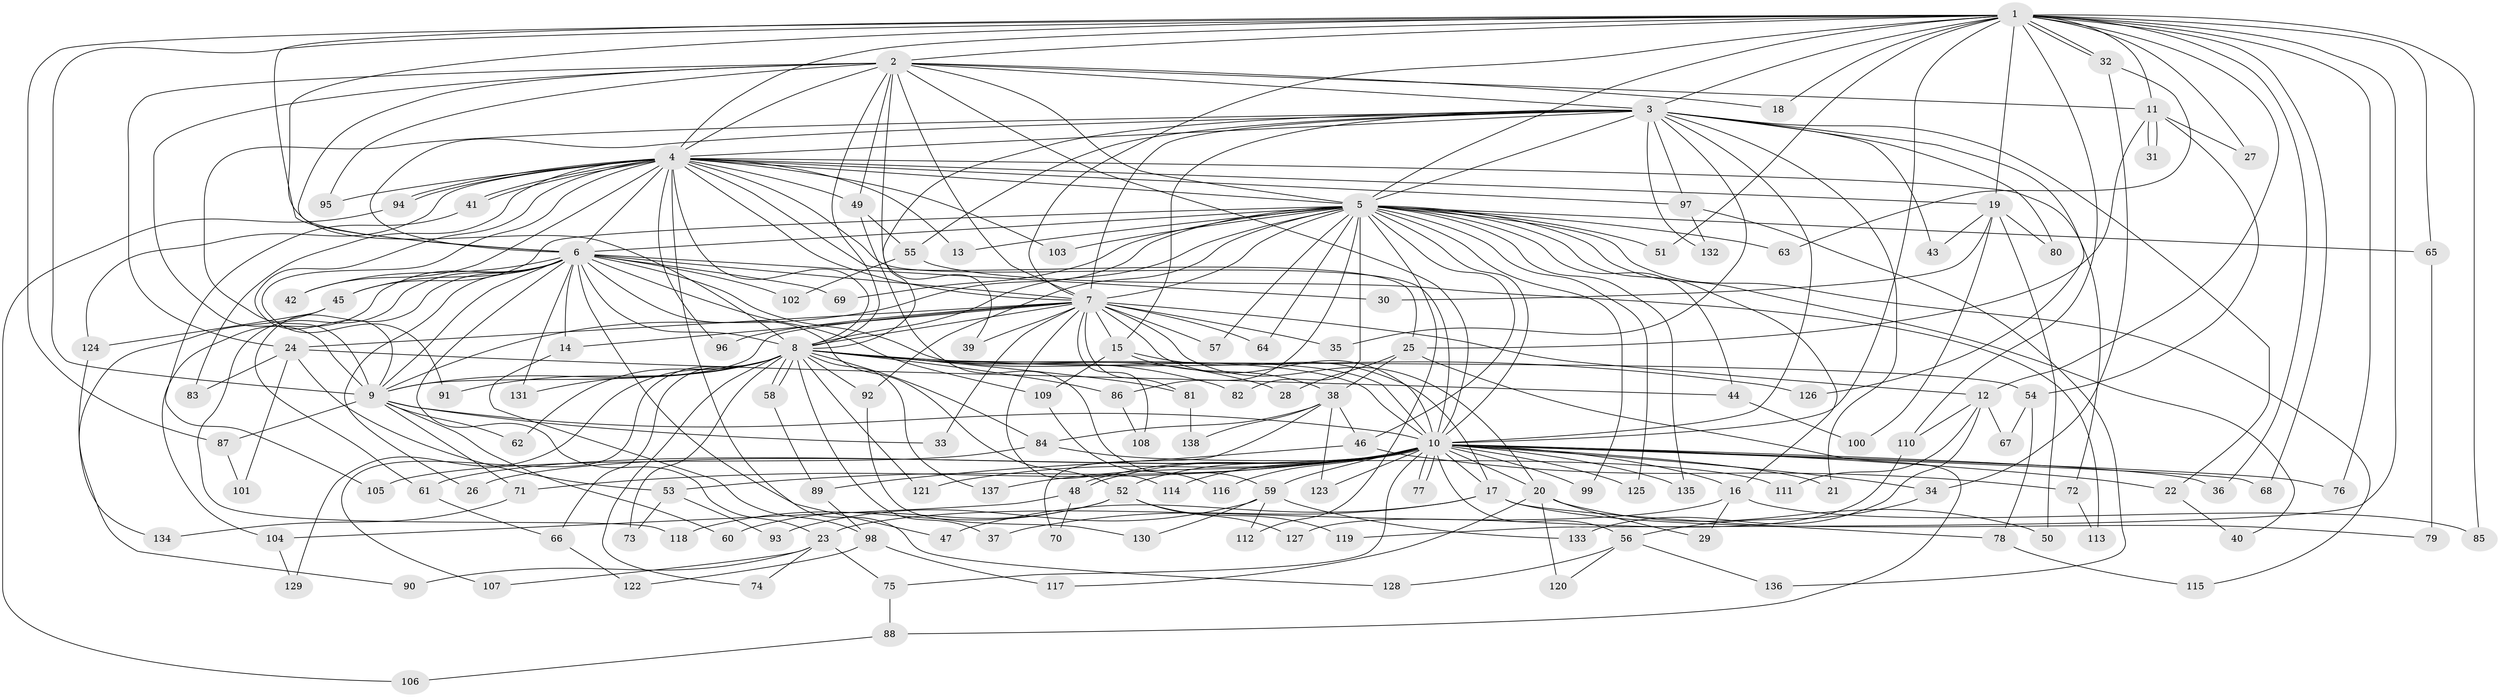 // Generated by graph-tools (version 1.1) at 2025/49/03/09/25 03:49:42]
// undirected, 138 vertices, 301 edges
graph export_dot {
graph [start="1"]
  node [color=gray90,style=filled];
  1;
  2;
  3;
  4;
  5;
  6;
  7;
  8;
  9;
  10;
  11;
  12;
  13;
  14;
  15;
  16;
  17;
  18;
  19;
  20;
  21;
  22;
  23;
  24;
  25;
  26;
  27;
  28;
  29;
  30;
  31;
  32;
  33;
  34;
  35;
  36;
  37;
  38;
  39;
  40;
  41;
  42;
  43;
  44;
  45;
  46;
  47;
  48;
  49;
  50;
  51;
  52;
  53;
  54;
  55;
  56;
  57;
  58;
  59;
  60;
  61;
  62;
  63;
  64;
  65;
  66;
  67;
  68;
  69;
  70;
  71;
  72;
  73;
  74;
  75;
  76;
  77;
  78;
  79;
  80;
  81;
  82;
  83;
  84;
  85;
  86;
  87;
  88;
  89;
  90;
  91;
  92;
  93;
  94;
  95;
  96;
  97;
  98;
  99;
  100;
  101;
  102;
  103;
  104;
  105;
  106;
  107;
  108;
  109;
  110;
  111;
  112;
  113;
  114;
  115;
  116;
  117;
  118;
  119;
  120;
  121;
  122;
  123;
  124;
  125;
  126;
  127;
  128;
  129;
  130;
  131;
  132;
  133;
  134;
  135;
  136;
  137;
  138;
  1 -- 2;
  1 -- 3;
  1 -- 4;
  1 -- 5;
  1 -- 6;
  1 -- 7;
  1 -- 8;
  1 -- 9;
  1 -- 10;
  1 -- 11;
  1 -- 12;
  1 -- 18;
  1 -- 19;
  1 -- 27;
  1 -- 32;
  1 -- 32;
  1 -- 36;
  1 -- 51;
  1 -- 65;
  1 -- 68;
  1 -- 76;
  1 -- 85;
  1 -- 87;
  1 -- 110;
  1 -- 119;
  2 -- 3;
  2 -- 4;
  2 -- 5;
  2 -- 6;
  2 -- 7;
  2 -- 8;
  2 -- 9;
  2 -- 10;
  2 -- 11;
  2 -- 18;
  2 -- 24;
  2 -- 39;
  2 -- 49;
  2 -- 95;
  3 -- 4;
  3 -- 5;
  3 -- 6;
  3 -- 7;
  3 -- 8;
  3 -- 9;
  3 -- 10;
  3 -- 15;
  3 -- 21;
  3 -- 22;
  3 -- 35;
  3 -- 43;
  3 -- 55;
  3 -- 80;
  3 -- 97;
  3 -- 126;
  3 -- 132;
  4 -- 5;
  4 -- 6;
  4 -- 7;
  4 -- 8;
  4 -- 9;
  4 -- 10;
  4 -- 13;
  4 -- 19;
  4 -- 25;
  4 -- 41;
  4 -- 41;
  4 -- 42;
  4 -- 49;
  4 -- 72;
  4 -- 83;
  4 -- 91;
  4 -- 94;
  4 -- 94;
  4 -- 95;
  4 -- 96;
  4 -- 97;
  4 -- 103;
  4 -- 124;
  4 -- 128;
  5 -- 6;
  5 -- 7;
  5 -- 8;
  5 -- 9;
  5 -- 10;
  5 -- 13;
  5 -- 16;
  5 -- 40;
  5 -- 44;
  5 -- 45;
  5 -- 46;
  5 -- 51;
  5 -- 57;
  5 -- 63;
  5 -- 64;
  5 -- 65;
  5 -- 69;
  5 -- 82;
  5 -- 86;
  5 -- 92;
  5 -- 99;
  5 -- 103;
  5 -- 112;
  5 -- 115;
  5 -- 125;
  5 -- 135;
  6 -- 7;
  6 -- 8;
  6 -- 9;
  6 -- 10;
  6 -- 14;
  6 -- 23;
  6 -- 26;
  6 -- 30;
  6 -- 42;
  6 -- 45;
  6 -- 47;
  6 -- 52;
  6 -- 61;
  6 -- 69;
  6 -- 102;
  6 -- 104;
  6 -- 109;
  6 -- 118;
  6 -- 131;
  7 -- 8;
  7 -- 9;
  7 -- 10;
  7 -- 12;
  7 -- 14;
  7 -- 15;
  7 -- 20;
  7 -- 24;
  7 -- 33;
  7 -- 35;
  7 -- 39;
  7 -- 57;
  7 -- 64;
  7 -- 81;
  7 -- 96;
  7 -- 108;
  7 -- 114;
  8 -- 9;
  8 -- 10;
  8 -- 28;
  8 -- 37;
  8 -- 54;
  8 -- 58;
  8 -- 58;
  8 -- 62;
  8 -- 66;
  8 -- 73;
  8 -- 74;
  8 -- 81;
  8 -- 82;
  8 -- 84;
  8 -- 86;
  8 -- 91;
  8 -- 92;
  8 -- 107;
  8 -- 121;
  8 -- 126;
  8 -- 129;
  8 -- 131;
  8 -- 137;
  9 -- 10;
  9 -- 33;
  9 -- 60;
  9 -- 62;
  9 -- 71;
  9 -- 87;
  10 -- 16;
  10 -- 17;
  10 -- 20;
  10 -- 21;
  10 -- 22;
  10 -- 26;
  10 -- 34;
  10 -- 36;
  10 -- 48;
  10 -- 48;
  10 -- 52;
  10 -- 53;
  10 -- 56;
  10 -- 59;
  10 -- 61;
  10 -- 68;
  10 -- 71;
  10 -- 75;
  10 -- 76;
  10 -- 77;
  10 -- 77;
  10 -- 99;
  10 -- 114;
  10 -- 116;
  10 -- 121;
  10 -- 123;
  10 -- 125;
  10 -- 135;
  10 -- 137;
  11 -- 25;
  11 -- 27;
  11 -- 31;
  11 -- 31;
  11 -- 54;
  12 -- 67;
  12 -- 110;
  12 -- 111;
  12 -- 133;
  14 -- 98;
  15 -- 17;
  15 -- 38;
  15 -- 109;
  16 -- 23;
  16 -- 29;
  16 -- 85;
  17 -- 37;
  17 -- 47;
  17 -- 78;
  17 -- 79;
  19 -- 30;
  19 -- 43;
  19 -- 50;
  19 -- 80;
  19 -- 100;
  20 -- 29;
  20 -- 50;
  20 -- 117;
  20 -- 120;
  22 -- 40;
  23 -- 74;
  23 -- 75;
  23 -- 90;
  23 -- 107;
  24 -- 44;
  24 -- 53;
  24 -- 83;
  24 -- 101;
  25 -- 28;
  25 -- 38;
  25 -- 88;
  32 -- 34;
  32 -- 63;
  34 -- 56;
  38 -- 46;
  38 -- 70;
  38 -- 84;
  38 -- 123;
  38 -- 138;
  41 -- 105;
  44 -- 100;
  45 -- 90;
  45 -- 124;
  46 -- 72;
  46 -- 89;
  48 -- 70;
  48 -- 104;
  49 -- 55;
  49 -- 59;
  52 -- 60;
  52 -- 118;
  52 -- 119;
  52 -- 127;
  53 -- 73;
  53 -- 93;
  54 -- 67;
  54 -- 78;
  55 -- 102;
  55 -- 113;
  56 -- 120;
  56 -- 128;
  56 -- 136;
  58 -- 89;
  59 -- 93;
  59 -- 112;
  59 -- 130;
  59 -- 133;
  61 -- 66;
  65 -- 79;
  66 -- 122;
  71 -- 134;
  72 -- 113;
  75 -- 88;
  78 -- 115;
  81 -- 138;
  84 -- 105;
  84 -- 111;
  86 -- 108;
  87 -- 101;
  88 -- 106;
  89 -- 98;
  92 -- 130;
  94 -- 106;
  97 -- 132;
  97 -- 136;
  98 -- 117;
  98 -- 122;
  104 -- 129;
  109 -- 116;
  110 -- 127;
  124 -- 134;
}
